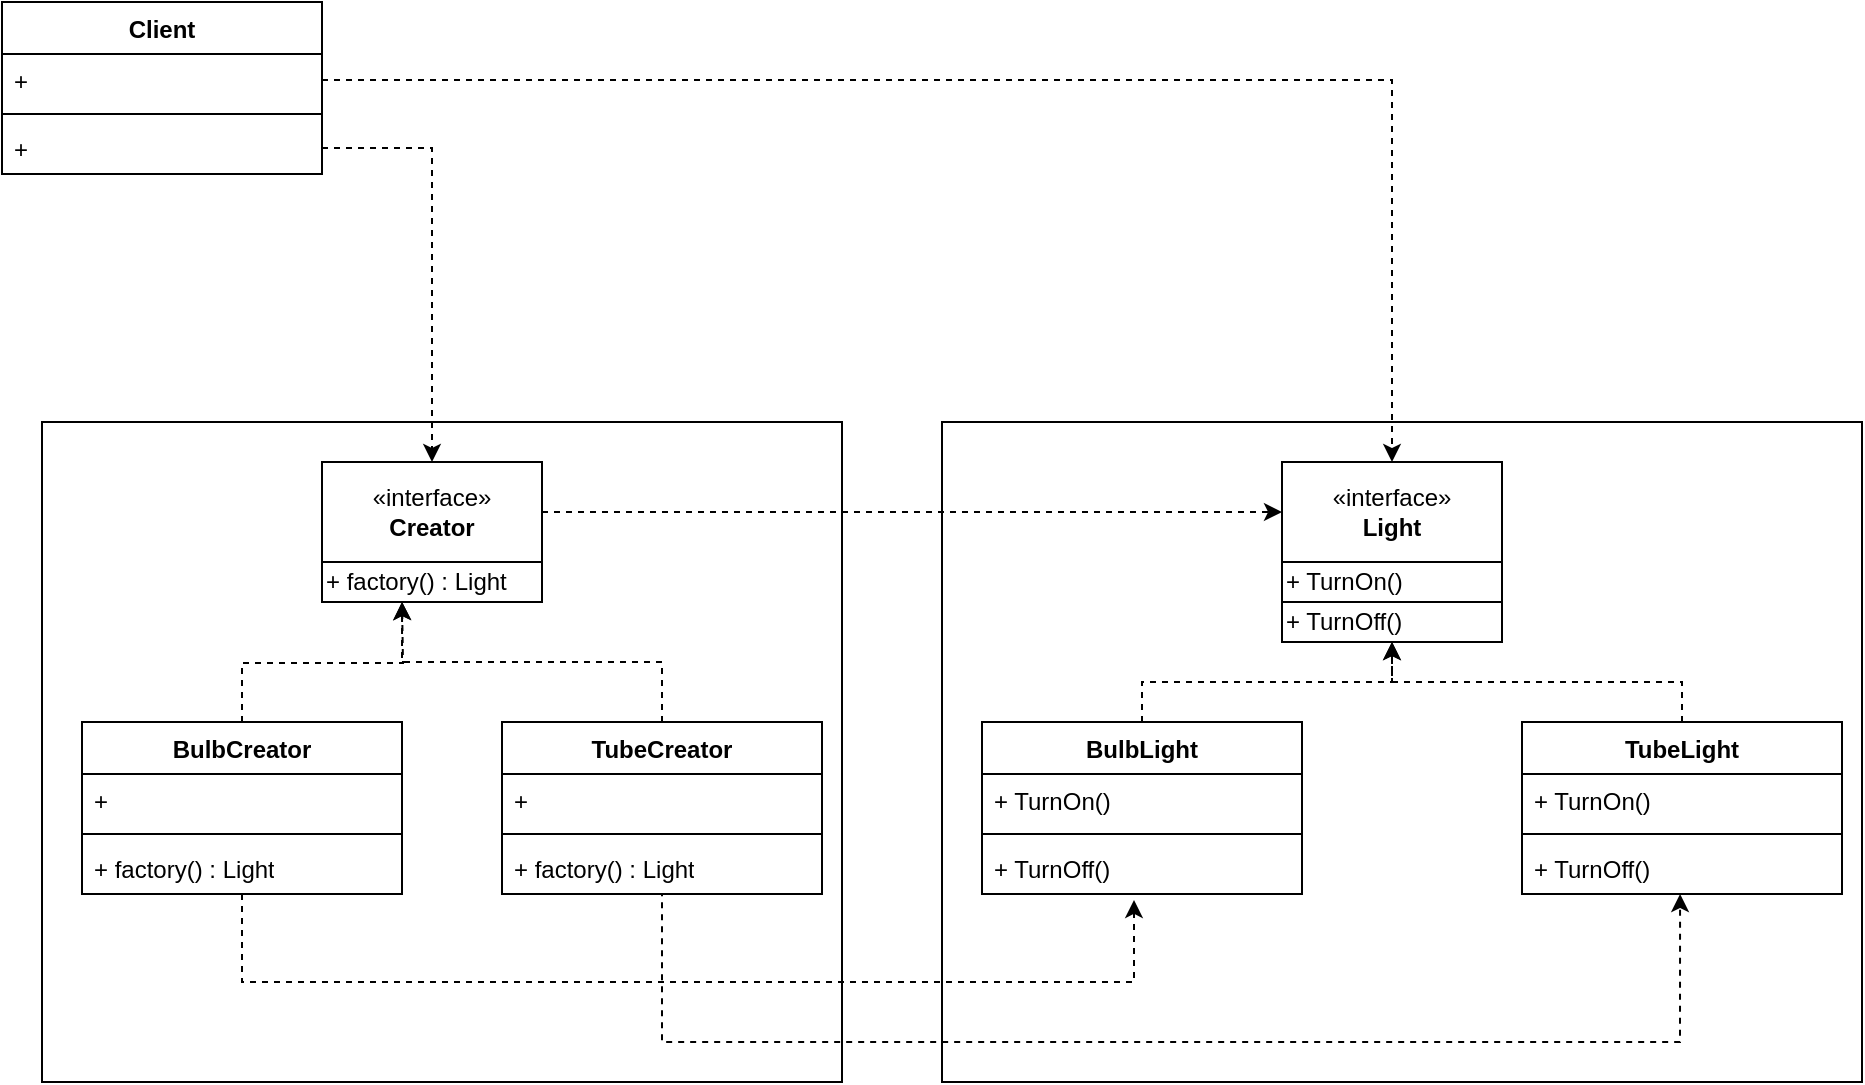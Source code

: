 <mxfile version="24.4.4" type="github">
  <diagram id="C5RBs43oDa-KdzZeNtuy" name="Page-1">
    <mxGraphModel dx="1434" dy="772" grid="1" gridSize="10" guides="1" tooltips="1" connect="1" arrows="1" fold="1" page="1" pageScale="1" pageWidth="827" pageHeight="1169" background="#ffffff" math="0" shadow="0">
      <root>
        <mxCell id="WIyWlLk6GJQsqaUBKTNV-0" />
        <mxCell id="WIyWlLk6GJQsqaUBKTNV-1" parent="WIyWlLk6GJQsqaUBKTNV-0" />
        <mxCell id="ysmbLkRu9PJ4dSDrQ1_o-0" value="Client" style="swimlane;fontStyle=1;align=center;verticalAlign=top;childLayout=stackLayout;horizontal=1;startSize=26;horizontalStack=0;resizeParent=1;resizeParentMax=0;resizeLast=0;collapsible=1;marginBottom=0;whiteSpace=wrap;html=1;" parent="WIyWlLk6GJQsqaUBKTNV-1" vertex="1">
          <mxGeometry x="160" y="80" width="160" height="86" as="geometry" />
        </mxCell>
        <mxCell id="ysmbLkRu9PJ4dSDrQ1_o-1" value="+&amp;nbsp;" style="text;strokeColor=none;fillColor=none;align=left;verticalAlign=top;spacingLeft=4;spacingRight=4;overflow=hidden;rotatable=0;points=[[0,0.5],[1,0.5]];portConstraint=eastwest;whiteSpace=wrap;html=1;" parent="ysmbLkRu9PJ4dSDrQ1_o-0" vertex="1">
          <mxGeometry y="26" width="160" height="26" as="geometry" />
        </mxCell>
        <mxCell id="ysmbLkRu9PJ4dSDrQ1_o-2" value="" style="line;strokeWidth=1;fillColor=none;align=left;verticalAlign=middle;spacingTop=-1;spacingLeft=3;spacingRight=3;rotatable=0;labelPosition=right;points=[];portConstraint=eastwest;strokeColor=inherit;" parent="ysmbLkRu9PJ4dSDrQ1_o-0" vertex="1">
          <mxGeometry y="52" width="160" height="8" as="geometry" />
        </mxCell>
        <mxCell id="ysmbLkRu9PJ4dSDrQ1_o-3" value="+&amp;nbsp;" style="text;strokeColor=none;fillColor=none;align=left;verticalAlign=top;spacingLeft=4;spacingRight=4;overflow=hidden;rotatable=0;points=[[0,0.5],[1,0.5]];portConstraint=eastwest;whiteSpace=wrap;html=1;" parent="ysmbLkRu9PJ4dSDrQ1_o-0" vertex="1">
          <mxGeometry y="60" width="160" height="26" as="geometry" />
        </mxCell>
        <mxCell id="ysmbLkRu9PJ4dSDrQ1_o-9" value="" style="group" parent="WIyWlLk6GJQsqaUBKTNV-1" vertex="1" connectable="0">
          <mxGeometry x="320" y="310" width="110" height="70" as="geometry" />
        </mxCell>
        <object label="«interface»&lt;br&gt;&lt;b&gt;Creator&lt;/b&gt;" a="" id="ysmbLkRu9PJ4dSDrQ1_o-5">
          <mxCell style="html=1;whiteSpace=wrap;" parent="ysmbLkRu9PJ4dSDrQ1_o-9" vertex="1">
            <mxGeometry width="110" height="50" as="geometry" />
          </mxCell>
        </object>
        <mxCell id="ysmbLkRu9PJ4dSDrQ1_o-8" value="+ factory() : Light" style="html=1;whiteSpace=wrap;align=left;" parent="ysmbLkRu9PJ4dSDrQ1_o-9" vertex="1">
          <mxGeometry y="50" width="110" height="20" as="geometry" />
        </mxCell>
        <mxCell id="ysmbLkRu9PJ4dSDrQ1_o-19" style="edgeStyle=orthogonalEdgeStyle;rounded=0;orthogonalLoop=1;jettySize=auto;html=1;exitX=1;exitY=0.5;exitDx=0;exitDy=0;entryX=0.5;entryY=0;entryDx=0;entryDy=0;dashed=1;" parent="WIyWlLk6GJQsqaUBKTNV-1" source="ysmbLkRu9PJ4dSDrQ1_o-1" target="ysmbLkRu9PJ4dSDrQ1_o-13" edge="1">
          <mxGeometry relative="1" as="geometry" />
        </mxCell>
        <mxCell id="ysmbLkRu9PJ4dSDrQ1_o-20" style="edgeStyle=orthogonalEdgeStyle;rounded=0;orthogonalLoop=1;jettySize=auto;html=1;entryX=0.5;entryY=0;entryDx=0;entryDy=0;dashed=1;" parent="WIyWlLk6GJQsqaUBKTNV-1" source="ysmbLkRu9PJ4dSDrQ1_o-3" target="ysmbLkRu9PJ4dSDrQ1_o-5" edge="1">
          <mxGeometry relative="1" as="geometry" />
        </mxCell>
        <mxCell id="ysmbLkRu9PJ4dSDrQ1_o-39" style="edgeStyle=orthogonalEdgeStyle;rounded=0;orthogonalLoop=1;jettySize=auto;html=1;dashed=1;" parent="WIyWlLk6GJQsqaUBKTNV-1" source="ysmbLkRu9PJ4dSDrQ1_o-21" edge="1">
          <mxGeometry relative="1" as="geometry">
            <mxPoint x="360" y="380" as="targetPoint" />
          </mxGeometry>
        </mxCell>
        <mxCell id="ysmbLkRu9PJ4dSDrQ1_o-21" value="BulbCreator" style="swimlane;fontStyle=1;align=center;verticalAlign=top;childLayout=stackLayout;horizontal=1;startSize=26;horizontalStack=0;resizeParent=1;resizeParentMax=0;resizeLast=0;collapsible=1;marginBottom=0;whiteSpace=wrap;html=1;" parent="WIyWlLk6GJQsqaUBKTNV-1" vertex="1">
          <mxGeometry x="200" y="440" width="160" height="86" as="geometry" />
        </mxCell>
        <mxCell id="ysmbLkRu9PJ4dSDrQ1_o-22" value="+" style="text;strokeColor=none;fillColor=none;align=left;verticalAlign=top;spacingLeft=4;spacingRight=4;overflow=hidden;rotatable=0;points=[[0,0.5],[1,0.5]];portConstraint=eastwest;whiteSpace=wrap;html=1;" parent="ysmbLkRu9PJ4dSDrQ1_o-21" vertex="1">
          <mxGeometry y="26" width="160" height="26" as="geometry" />
        </mxCell>
        <mxCell id="ysmbLkRu9PJ4dSDrQ1_o-23" value="" style="line;strokeWidth=1;fillColor=none;align=left;verticalAlign=middle;spacingTop=-1;spacingLeft=3;spacingRight=3;rotatable=0;labelPosition=right;points=[];portConstraint=eastwest;strokeColor=inherit;" parent="ysmbLkRu9PJ4dSDrQ1_o-21" vertex="1">
          <mxGeometry y="52" width="160" height="8" as="geometry" />
        </mxCell>
        <mxCell id="ysmbLkRu9PJ4dSDrQ1_o-24" value="+ factory() : Light" style="text;strokeColor=none;fillColor=none;align=left;verticalAlign=top;spacingLeft=4;spacingRight=4;overflow=hidden;rotatable=0;points=[[0,0.5],[1,0.5]];portConstraint=eastwest;whiteSpace=wrap;html=1;" parent="ysmbLkRu9PJ4dSDrQ1_o-21" vertex="1">
          <mxGeometry y="60" width="160" height="26" as="geometry" />
        </mxCell>
        <mxCell id="ysmbLkRu9PJ4dSDrQ1_o-25" value="" style="group" parent="WIyWlLk6GJQsqaUBKTNV-1" vertex="1" connectable="0">
          <mxGeometry x="800" y="310" width="110" height="90" as="geometry" />
        </mxCell>
        <mxCell id="ysmbLkRu9PJ4dSDrQ1_o-12" value="" style="group" parent="ysmbLkRu9PJ4dSDrQ1_o-25" vertex="1" connectable="0">
          <mxGeometry width="110" height="70" as="geometry" />
        </mxCell>
        <object label="«interface»&lt;br&gt;&lt;b&gt;Light&lt;/b&gt;" a="" id="ysmbLkRu9PJ4dSDrQ1_o-13">
          <mxCell style="html=1;whiteSpace=wrap;" parent="ysmbLkRu9PJ4dSDrQ1_o-12" vertex="1">
            <mxGeometry width="110" height="50" as="geometry" />
          </mxCell>
        </object>
        <mxCell id="ysmbLkRu9PJ4dSDrQ1_o-14" value="+ TurnOn()&amp;nbsp;" style="html=1;whiteSpace=wrap;align=left;" parent="ysmbLkRu9PJ4dSDrQ1_o-12" vertex="1">
          <mxGeometry y="50" width="110" height="20" as="geometry" />
        </mxCell>
        <mxCell id="ysmbLkRu9PJ4dSDrQ1_o-15" value="+ TurnOff()&amp;nbsp;" style="html=1;whiteSpace=wrap;align=left;" parent="ysmbLkRu9PJ4dSDrQ1_o-25" vertex="1">
          <mxGeometry y="70" width="110" height="20" as="geometry" />
        </mxCell>
        <mxCell id="ysmbLkRu9PJ4dSDrQ1_o-26" value="TubeCreator" style="swimlane;fontStyle=1;align=center;verticalAlign=top;childLayout=stackLayout;horizontal=1;startSize=26;horizontalStack=0;resizeParent=1;resizeParentMax=0;resizeLast=0;collapsible=1;marginBottom=0;whiteSpace=wrap;html=1;" parent="WIyWlLk6GJQsqaUBKTNV-1" vertex="1">
          <mxGeometry x="410" y="440" width="160" height="86" as="geometry" />
        </mxCell>
        <mxCell id="ysmbLkRu9PJ4dSDrQ1_o-27" value="+&amp;nbsp;" style="text;strokeColor=none;fillColor=none;align=left;verticalAlign=top;spacingLeft=4;spacingRight=4;overflow=hidden;rotatable=0;points=[[0,0.5],[1,0.5]];portConstraint=eastwest;whiteSpace=wrap;html=1;" parent="ysmbLkRu9PJ4dSDrQ1_o-26" vertex="1">
          <mxGeometry y="26" width="160" height="26" as="geometry" />
        </mxCell>
        <mxCell id="ysmbLkRu9PJ4dSDrQ1_o-28" value="" style="line;strokeWidth=1;fillColor=none;align=left;verticalAlign=middle;spacingTop=-1;spacingLeft=3;spacingRight=3;rotatable=0;labelPosition=right;points=[];portConstraint=eastwest;strokeColor=inherit;" parent="ysmbLkRu9PJ4dSDrQ1_o-26" vertex="1">
          <mxGeometry y="52" width="160" height="8" as="geometry" />
        </mxCell>
        <mxCell id="ysmbLkRu9PJ4dSDrQ1_o-29" value="+ factory() : Light" style="text;strokeColor=none;fillColor=none;align=left;verticalAlign=top;spacingLeft=4;spacingRight=4;overflow=hidden;rotatable=0;points=[[0,0.5],[1,0.5]];portConstraint=eastwest;whiteSpace=wrap;html=1;" parent="ysmbLkRu9PJ4dSDrQ1_o-26" vertex="1">
          <mxGeometry y="60" width="160" height="26" as="geometry" />
        </mxCell>
        <mxCell id="vR0FiZ1rlZRbBRZtbHRn-3" style="edgeStyle=orthogonalEdgeStyle;rounded=0;orthogonalLoop=1;jettySize=auto;html=1;exitX=0.5;exitY=0;exitDx=0;exitDy=0;entryX=0.5;entryY=1;entryDx=0;entryDy=0;dashed=1;" edge="1" parent="WIyWlLk6GJQsqaUBKTNV-1" source="ysmbLkRu9PJ4dSDrQ1_o-30" target="ysmbLkRu9PJ4dSDrQ1_o-15">
          <mxGeometry relative="1" as="geometry" />
        </mxCell>
        <mxCell id="ysmbLkRu9PJ4dSDrQ1_o-30" value="BulbLight" style="swimlane;fontStyle=1;align=center;verticalAlign=top;childLayout=stackLayout;horizontal=1;startSize=26;horizontalStack=0;resizeParent=1;resizeParentMax=0;resizeLast=0;collapsible=1;marginBottom=0;whiteSpace=wrap;html=1;" parent="WIyWlLk6GJQsqaUBKTNV-1" vertex="1">
          <mxGeometry x="650" y="440" width="160" height="86" as="geometry" />
        </mxCell>
        <mxCell id="ysmbLkRu9PJ4dSDrQ1_o-31" value="+ TurnOn()&amp;nbsp;" style="text;strokeColor=none;fillColor=none;align=left;verticalAlign=top;spacingLeft=4;spacingRight=4;overflow=hidden;rotatable=0;points=[[0,0.5],[1,0.5]];portConstraint=eastwest;whiteSpace=wrap;html=1;" parent="ysmbLkRu9PJ4dSDrQ1_o-30" vertex="1">
          <mxGeometry y="26" width="160" height="26" as="geometry" />
        </mxCell>
        <mxCell id="ysmbLkRu9PJ4dSDrQ1_o-32" value="" style="line;strokeWidth=1;fillColor=none;align=left;verticalAlign=middle;spacingTop=-1;spacingLeft=3;spacingRight=3;rotatable=0;labelPosition=right;points=[];portConstraint=eastwest;strokeColor=inherit;" parent="ysmbLkRu9PJ4dSDrQ1_o-30" vertex="1">
          <mxGeometry y="52" width="160" height="8" as="geometry" />
        </mxCell>
        <mxCell id="ysmbLkRu9PJ4dSDrQ1_o-33" value="+ TurnOff()&amp;nbsp;" style="text;strokeColor=none;fillColor=none;align=left;verticalAlign=top;spacingLeft=4;spacingRight=4;overflow=hidden;rotatable=0;points=[[0,0.5],[1,0.5]];portConstraint=eastwest;whiteSpace=wrap;html=1;" parent="ysmbLkRu9PJ4dSDrQ1_o-30" vertex="1">
          <mxGeometry y="60" width="160" height="26" as="geometry" />
        </mxCell>
        <mxCell id="vR0FiZ1rlZRbBRZtbHRn-4" style="edgeStyle=orthogonalEdgeStyle;rounded=0;orthogonalLoop=1;jettySize=auto;html=1;exitX=0.5;exitY=0;exitDx=0;exitDy=0;entryX=0.5;entryY=1;entryDx=0;entryDy=0;dashed=1;" edge="1" parent="WIyWlLk6GJQsqaUBKTNV-1" source="ysmbLkRu9PJ4dSDrQ1_o-34" target="ysmbLkRu9PJ4dSDrQ1_o-15">
          <mxGeometry relative="1" as="geometry" />
        </mxCell>
        <mxCell id="ysmbLkRu9PJ4dSDrQ1_o-34" value="TubeLight" style="swimlane;fontStyle=1;align=center;verticalAlign=top;childLayout=stackLayout;horizontal=1;startSize=26;horizontalStack=0;resizeParent=1;resizeParentMax=0;resizeLast=0;collapsible=1;marginBottom=0;whiteSpace=wrap;html=1;" parent="WIyWlLk6GJQsqaUBKTNV-1" vertex="1">
          <mxGeometry x="920" y="440" width="160" height="86" as="geometry" />
        </mxCell>
        <mxCell id="ysmbLkRu9PJ4dSDrQ1_o-35" value="+ TurnOn()&amp;nbsp;" style="text;strokeColor=none;fillColor=none;align=left;verticalAlign=top;spacingLeft=4;spacingRight=4;overflow=hidden;rotatable=0;points=[[0,0.5],[1,0.5]];portConstraint=eastwest;whiteSpace=wrap;html=1;" parent="ysmbLkRu9PJ4dSDrQ1_o-34" vertex="1">
          <mxGeometry y="26" width="160" height="26" as="geometry" />
        </mxCell>
        <mxCell id="ysmbLkRu9PJ4dSDrQ1_o-36" value="" style="line;strokeWidth=1;fillColor=none;align=left;verticalAlign=middle;spacingTop=-1;spacingLeft=3;spacingRight=3;rotatable=0;labelPosition=right;points=[];portConstraint=eastwest;strokeColor=inherit;" parent="ysmbLkRu9PJ4dSDrQ1_o-34" vertex="1">
          <mxGeometry y="52" width="160" height="8" as="geometry" />
        </mxCell>
        <mxCell id="ysmbLkRu9PJ4dSDrQ1_o-37" value="+ TurnOff()&amp;nbsp;" style="text;strokeColor=none;fillColor=none;align=left;verticalAlign=top;spacingLeft=4;spacingRight=4;overflow=hidden;rotatable=0;points=[[0,0.5],[1,0.5]];portConstraint=eastwest;whiteSpace=wrap;html=1;" parent="ysmbLkRu9PJ4dSDrQ1_o-34" vertex="1">
          <mxGeometry y="60" width="160" height="26" as="geometry" />
        </mxCell>
        <mxCell id="ysmbLkRu9PJ4dSDrQ1_o-38" style="edgeStyle=orthogonalEdgeStyle;rounded=0;orthogonalLoop=1;jettySize=auto;html=1;entryX=0;entryY=0.5;entryDx=0;entryDy=0;dashed=1;" parent="WIyWlLk6GJQsqaUBKTNV-1" source="ysmbLkRu9PJ4dSDrQ1_o-5" target="ysmbLkRu9PJ4dSDrQ1_o-13" edge="1">
          <mxGeometry relative="1" as="geometry" />
        </mxCell>
        <mxCell id="ysmbLkRu9PJ4dSDrQ1_o-41" style="edgeStyle=orthogonalEdgeStyle;rounded=0;orthogonalLoop=1;jettySize=auto;html=1;exitX=0.5;exitY=0;exitDx=0;exitDy=0;entryX=0.364;entryY=1;entryDx=0;entryDy=0;entryPerimeter=0;dashed=1;" parent="WIyWlLk6GJQsqaUBKTNV-1" source="ysmbLkRu9PJ4dSDrQ1_o-26" target="ysmbLkRu9PJ4dSDrQ1_o-8" edge="1">
          <mxGeometry relative="1" as="geometry" />
        </mxCell>
        <mxCell id="vR0FiZ1rlZRbBRZtbHRn-1" style="edgeStyle=orthogonalEdgeStyle;rounded=0;orthogonalLoop=1;jettySize=auto;html=1;entryX=0.475;entryY=1.115;entryDx=0;entryDy=0;entryPerimeter=0;dashed=1;" edge="1" parent="WIyWlLk6GJQsqaUBKTNV-1" source="ysmbLkRu9PJ4dSDrQ1_o-21" target="ysmbLkRu9PJ4dSDrQ1_o-33">
          <mxGeometry relative="1" as="geometry">
            <Array as="points">
              <mxPoint x="280" y="570" />
              <mxPoint x="726" y="570" />
            </Array>
          </mxGeometry>
        </mxCell>
        <mxCell id="vR0FiZ1rlZRbBRZtbHRn-2" style="edgeStyle=orthogonalEdgeStyle;rounded=0;orthogonalLoop=1;jettySize=auto;html=1;entryX=0.494;entryY=1;entryDx=0;entryDy=0;entryPerimeter=0;exitX=0.488;exitY=1;exitDx=0;exitDy=0;exitPerimeter=0;dashed=1;" edge="1" parent="WIyWlLk6GJQsqaUBKTNV-1" source="ysmbLkRu9PJ4dSDrQ1_o-29" target="ysmbLkRu9PJ4dSDrQ1_o-37">
          <mxGeometry relative="1" as="geometry">
            <mxPoint x="560" y="540" as="sourcePoint" />
            <Array as="points">
              <mxPoint x="490" y="526" />
              <mxPoint x="490" y="600" />
              <mxPoint x="999" y="600" />
            </Array>
          </mxGeometry>
        </mxCell>
        <mxCell id="vR0FiZ1rlZRbBRZtbHRn-5" value="" style="rounded=0;whiteSpace=wrap;html=1;fillColor=none;" vertex="1" parent="WIyWlLk6GJQsqaUBKTNV-1">
          <mxGeometry x="180" y="290" width="400" height="330" as="geometry" />
        </mxCell>
        <mxCell id="vR0FiZ1rlZRbBRZtbHRn-6" value="" style="rounded=0;whiteSpace=wrap;html=1;fillColor=none;" vertex="1" parent="WIyWlLk6GJQsqaUBKTNV-1">
          <mxGeometry x="630" y="290" width="460" height="330" as="geometry" />
        </mxCell>
      </root>
    </mxGraphModel>
  </diagram>
</mxfile>
